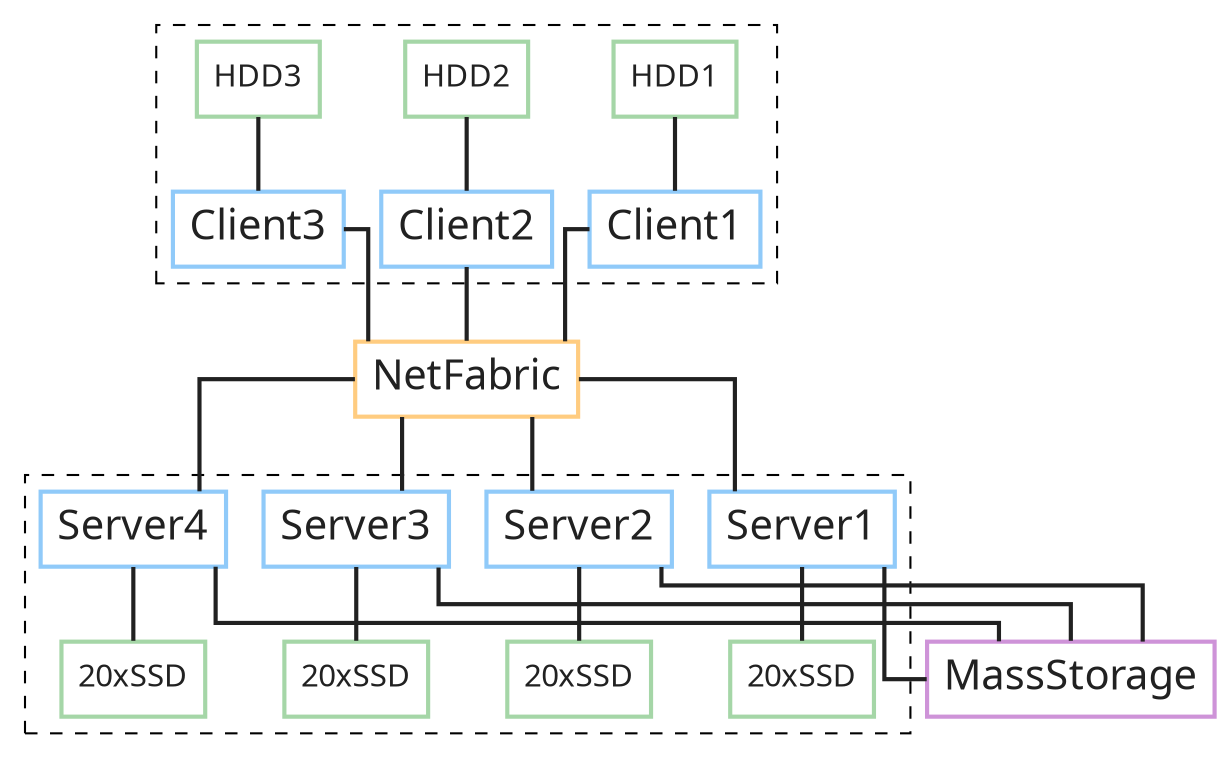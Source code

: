 graph System {
    node [shape=box style="solid" penwidth=2.0 color="#90caf9" fontcolor="#212121"
    fontsize=20.0 fontname="CMU Serif" ]
    edge [color="#212121" penwidth=2.0 fontname="CMU Serif:style=Bold" fontsize=18.0]
    node [shape=box]
    splines=ortho
    style=dashed

    subgraph cluster_clients {
        CHDD1 [fontsize=15.0, label="HDD1" color="#a5d6a7"]
        CHDD2 [fontsize=15.0, label="HDD2" color="#a5d6a7"]
        CHDD3 [fontsize=15.0, label="HDD3" color="#a5d6a7"]
        CHDD1 -- Client1
        CHDD2 -- Client2
        CHDD3 -- Client3
    }

    NetFabric [color="#ffcc80"]

    Client1 -- NetFabric -- Server1
    Client2 -- NetFabric -- Server2
    Client3 -- NetFabric -- Server3
    NetFabric -- Server4

    subgraph cluster_servers {
        Server1
        Server2
        Server3
        Server4
        node [fontsize=15.0 color="#a5d6a7"]
        SSD1_0 [label="20xSSD"]
        SSD2_0 [label="20xSSD"]
        SSD3_0 [label="20xSSD"]
        SSD4_0 [label="20xSSD"]
        Server1 -- SSD1_0
        Server2 -- SSD2_0
        Server3 -- SSD3_0
        Server4 -- SSD4_0
    }
    
    MassStorage [color="#ce93d8"]
    Server1 -- MassStorage
    Server2 -- MassStorage
    Server3 -- MassStorage
    Server4 -- MassStorage
}
